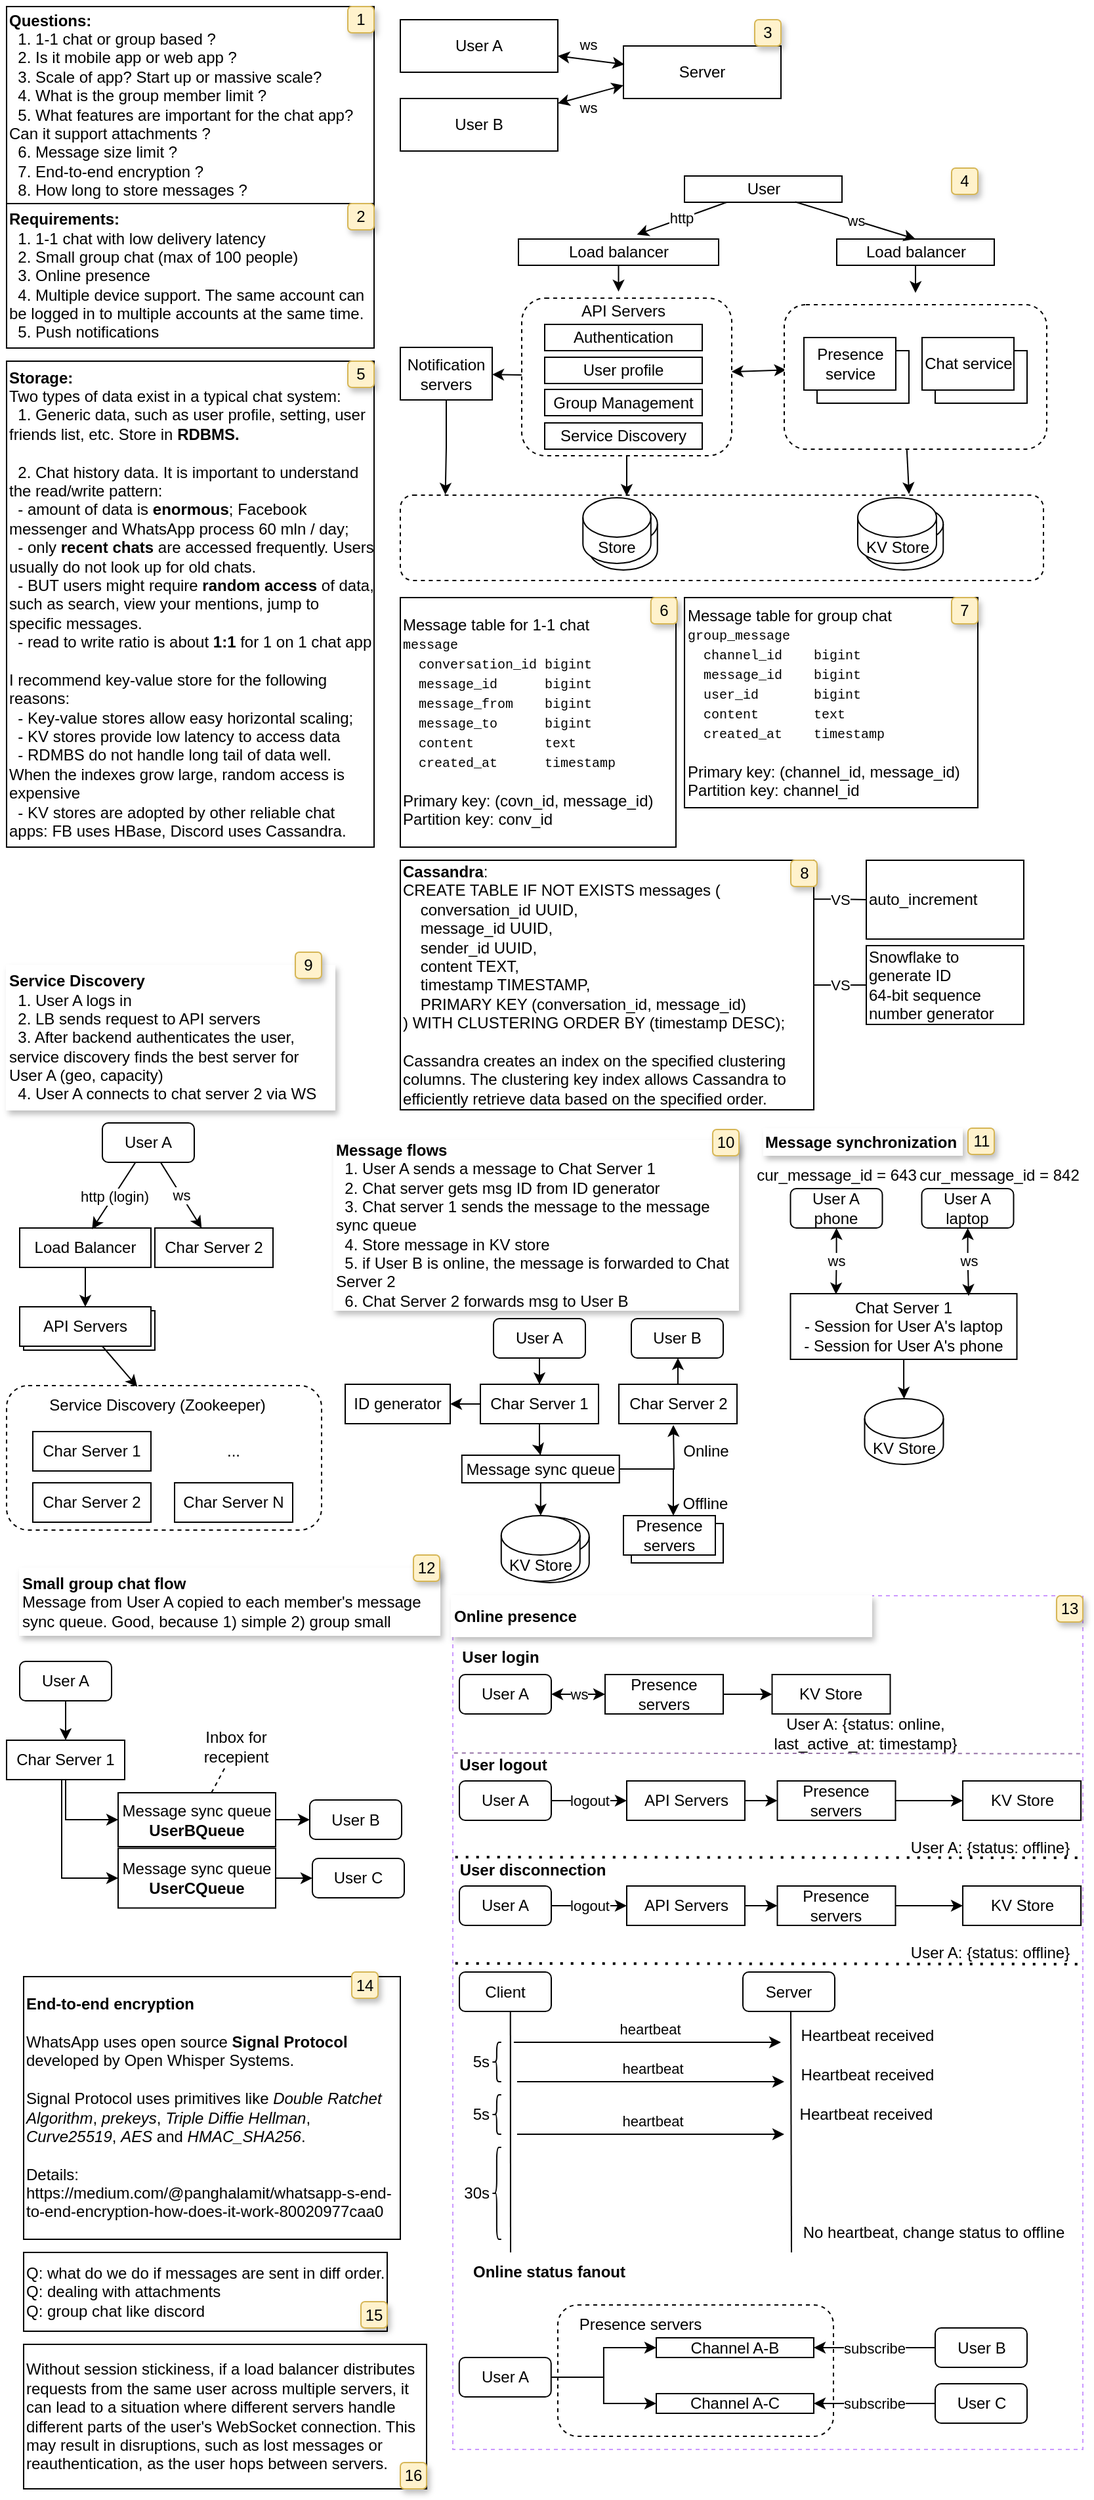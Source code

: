 <mxfile version="22.1.11" type="device">
  <diagram name="Page-1" id="iBF_axwDJWfPt3znukzr">
    <mxGraphModel dx="1185" dy="632" grid="1" gridSize="10" guides="1" tooltips="1" connect="1" arrows="1" fold="1" page="1" pageScale="1" pageWidth="827" pageHeight="1169" math="0" shadow="0">
      <root>
        <mxCell id="0" />
        <mxCell id="1" parent="0" />
        <mxCell id="2EZ9If-iesUBe8Wqhh3Y-222" value="" style="rounded=0;whiteSpace=wrap;html=1;dashed=1;strokeColor=#CC99FF;" vertex="1" parent="1">
          <mxGeometry x="340" y="1210" width="480" height="650" as="geometry" />
        </mxCell>
        <mxCell id="2EZ9If-iesUBe8Wqhh3Y-203" value="" style="rounded=1;whiteSpace=wrap;html=1;dashed=1;" vertex="1" parent="1">
          <mxGeometry x="420" y="1750" width="210" height="100" as="geometry" />
        </mxCell>
        <mxCell id="2EZ9If-iesUBe8Wqhh3Y-115" value="" style="rounded=0;whiteSpace=wrap;html=1;" vertex="1" parent="1">
          <mxGeometry x="476" y="1155" width="70" height="30" as="geometry" />
        </mxCell>
        <mxCell id="2EZ9If-iesUBe8Wqhh3Y-113" value="" style="shape=cylinder3;whiteSpace=wrap;html=1;boundedLbl=1;backgroundOutline=1;size=15;" vertex="1" parent="1">
          <mxGeometry x="383.88" y="1150" width="60" height="50" as="geometry" />
        </mxCell>
        <mxCell id="2EZ9If-iesUBe8Wqhh3Y-88" value="API Servers" style="rounded=0;whiteSpace=wrap;html=1;" vertex="1" parent="1">
          <mxGeometry x="13" y="993" width="100" height="30" as="geometry" />
        </mxCell>
        <mxCell id="2EZ9If-iesUBe8Wqhh3Y-79" value="" style="rounded=1;whiteSpace=wrap;html=1;dashed=1;" vertex="1" parent="1">
          <mxGeometry y="1050" width="240" height="110" as="geometry" />
        </mxCell>
        <mxCell id="2EZ9If-iesUBe8Wqhh3Y-30" style="rounded=0;orthogonalLoop=1;jettySize=auto;html=1;" edge="1" parent="1" source="2EZ9If-iesUBe8Wqhh3Y-27" target="2EZ9If-iesUBe8Wqhh3Y-26">
          <mxGeometry relative="1" as="geometry" />
        </mxCell>
        <mxCell id="2EZ9If-iesUBe8Wqhh3Y-27" value="" style="rounded=1;whiteSpace=wrap;html=1;dashed=1;" vertex="1" parent="1">
          <mxGeometry x="392.5" y="222" width="160" height="120" as="geometry" />
        </mxCell>
        <mxCell id="2EZ9If-iesUBe8Wqhh3Y-31" style="rounded=0;orthogonalLoop=1;jettySize=auto;html=1;startArrow=classic;startFill=1;exitX=0.007;exitY=0.451;exitDx=0;exitDy=0;exitPerimeter=0;entryX=0.999;entryY=0.467;entryDx=0;entryDy=0;entryPerimeter=0;" edge="1" parent="1" source="2EZ9If-iesUBe8Wqhh3Y-25" target="2EZ9If-iesUBe8Wqhh3Y-27">
          <mxGeometry relative="1" as="geometry" />
        </mxCell>
        <mxCell id="2EZ9If-iesUBe8Wqhh3Y-25" value="" style="rounded=1;whiteSpace=wrap;html=1;dashed=1;" vertex="1" parent="1">
          <mxGeometry x="592.5" y="227" width="200" height="110" as="geometry" />
        </mxCell>
        <mxCell id="2EZ9If-iesUBe8Wqhh3Y-1" value="&lt;b&gt;End-to-end encryption&lt;/b&gt;&lt;br&gt;&lt;br&gt;WhatsApp uses open source &lt;b&gt;Signal Protocol&lt;/b&gt; developed by Open Whisper Systems.&lt;br&gt;&lt;br&gt;Signal Protocol uses primitives like &lt;i&gt;Double Ratchet Algorithm&lt;/i&gt;, &lt;i&gt;prekeys&lt;/i&gt;, &lt;i&gt;Triple Diffie Hellman&lt;/i&gt;, &lt;i&gt;Curve25519&lt;/i&gt;, &lt;i&gt;AES &lt;/i&gt;and &lt;i&gt;HMAC_SHA256&lt;/i&gt;.&lt;br&gt;&lt;br&gt;Details:&lt;br&gt;https://medium.com/@panghalamit/whatsapp-s-end-to-end-encryption-how-does-it-work-80020977caa0" style="rounded=0;whiteSpace=wrap;html=1;align=left;" vertex="1" parent="1">
          <mxGeometry x="13" y="1500" width="287" height="200" as="geometry" />
        </mxCell>
        <mxCell id="2EZ9If-iesUBe8Wqhh3Y-2" value="&lt;b&gt;Requirements:&lt;/b&gt;&lt;br&gt;&amp;nbsp; 1. 1-1 chat with low delivery latency&lt;br&gt;&amp;nbsp; 2. Small group chat (max of 100 people)&lt;br&gt;&amp;nbsp; 3. Online presence&lt;br&gt;&amp;nbsp; 4. Multiple device support. The same account can be logged in to multiple accounts at the same time.&lt;br&gt;&amp;nbsp; 5. Push notifications" style="rounded=0;whiteSpace=wrap;html=1;align=left;" vertex="1" parent="1">
          <mxGeometry y="150" width="280" height="110" as="geometry" />
        </mxCell>
        <mxCell id="2EZ9If-iesUBe8Wqhh3Y-3" value="&lt;span&gt;Questions:&lt;/span&gt;&lt;br&gt;&amp;nbsp;&lt;span style=&quot;font-weight: normal;&quot;&gt; 1. 1-1 chat or group based ?&lt;br&gt;&amp;nbsp; 2. Is it mobile app or web app ?&lt;br&gt;&amp;nbsp; 3. Scale of app? Start up or massive scale?&lt;br&gt;&amp;nbsp; 4. What is the group member limit ?&lt;br&gt;&amp;nbsp; 5. What features are important for the chat app? Can it support attachments ?&lt;br&gt;&amp;nbsp; 6. Message size limit ?&lt;br&gt;&amp;nbsp; 7. End-to-end encryption ?&lt;br&gt;&amp;nbsp; 8. How long to store messages ?&lt;br&gt;&lt;/span&gt;" style="rounded=0;whiteSpace=wrap;html=1;align=left;fontStyle=1" vertex="1" parent="1">
          <mxGeometry width="280" height="150" as="geometry" />
        </mxCell>
        <mxCell id="2EZ9If-iesUBe8Wqhh3Y-4" value="User A" style="rounded=0;whiteSpace=wrap;html=1;" vertex="1" parent="1">
          <mxGeometry x="300" y="10" width="120" height="40" as="geometry" />
        </mxCell>
        <mxCell id="2EZ9If-iesUBe8Wqhh3Y-8" value="ws" style="rounded=0;orthogonalLoop=1;jettySize=auto;html=1;entryX=0;entryY=0.75;entryDx=0;entryDy=0;startArrow=classic;startFill=1;" edge="1" parent="1" source="2EZ9If-iesUBe8Wqhh3Y-5" target="2EZ9If-iesUBe8Wqhh3Y-6">
          <mxGeometry x="-0.197" y="-9" relative="1" as="geometry">
            <mxPoint as="offset" />
          </mxGeometry>
        </mxCell>
        <mxCell id="2EZ9If-iesUBe8Wqhh3Y-5" value="User B" style="rounded=0;whiteSpace=wrap;html=1;" vertex="1" parent="1">
          <mxGeometry x="300" y="70" width="120" height="40" as="geometry" />
        </mxCell>
        <mxCell id="2EZ9If-iesUBe8Wqhh3Y-6" value="Server" style="rounded=0;whiteSpace=wrap;html=1;" vertex="1" parent="1">
          <mxGeometry x="470" y="30" width="120" height="40" as="geometry" />
        </mxCell>
        <mxCell id="2EZ9If-iesUBe8Wqhh3Y-7" value="ws" style="rounded=0;orthogonalLoop=1;jettySize=auto;html=1;entryX=0.006;entryY=0.35;entryDx=0;entryDy=0;entryPerimeter=0;startArrow=classic;startFill=1;" edge="1" parent="1" source="2EZ9If-iesUBe8Wqhh3Y-4" target="2EZ9If-iesUBe8Wqhh3Y-6">
          <mxGeometry x="-0.151" y="11" relative="1" as="geometry">
            <mxPoint as="offset" />
          </mxGeometry>
        </mxCell>
        <mxCell id="2EZ9If-iesUBe8Wqhh3Y-9" value="Authentication" style="rounded=0;whiteSpace=wrap;html=1;" vertex="1" parent="1">
          <mxGeometry x="410" y="242" width="120" height="20" as="geometry" />
        </mxCell>
        <mxCell id="2EZ9If-iesUBe8Wqhh3Y-10" value="User profile" style="rounded=0;whiteSpace=wrap;html=1;" vertex="1" parent="1">
          <mxGeometry x="410" y="267" width="120" height="20" as="geometry" />
        </mxCell>
        <mxCell id="2EZ9If-iesUBe8Wqhh3Y-11" value="" style="rounded=0;whiteSpace=wrap;html=1;" vertex="1" parent="1">
          <mxGeometry x="617.5" y="262" width="70" height="40" as="geometry" />
        </mxCell>
        <mxCell id="2EZ9If-iesUBe8Wqhh3Y-12" value="Group Management" style="rounded=0;whiteSpace=wrap;html=1;" vertex="1" parent="1">
          <mxGeometry x="410" y="291.5" width="120" height="20" as="geometry" />
        </mxCell>
        <mxCell id="2EZ9If-iesUBe8Wqhh3Y-14" value="User" style="rounded=0;whiteSpace=wrap;html=1;" vertex="1" parent="1">
          <mxGeometry x="516.5" y="129" width="120" height="20" as="geometry" />
        </mxCell>
        <mxCell id="2EZ9If-iesUBe8Wqhh3Y-15" value="Load balancer" style="rounded=0;whiteSpace=wrap;html=1;" vertex="1" parent="1">
          <mxGeometry x="390" y="177" width="152.5" height="20" as="geometry" />
        </mxCell>
        <mxCell id="2EZ9If-iesUBe8Wqhh3Y-16" value="http" style="rounded=0;orthogonalLoop=1;jettySize=auto;html=1;entryX=0.592;entryY=-0.171;entryDx=0;entryDy=0;entryPerimeter=0;" edge="1" parent="1" source="2EZ9If-iesUBe8Wqhh3Y-14" target="2EZ9If-iesUBe8Wqhh3Y-15">
          <mxGeometry relative="1" as="geometry" />
        </mxCell>
        <mxCell id="2EZ9If-iesUBe8Wqhh3Y-17" value="" style="rounded=0;whiteSpace=wrap;html=1;" vertex="1" parent="1">
          <mxGeometry x="707.5" y="262" width="70" height="40" as="geometry" />
        </mxCell>
        <mxCell id="2EZ9If-iesUBe8Wqhh3Y-43" style="edgeStyle=orthogonalEdgeStyle;rounded=0;orthogonalLoop=1;jettySize=auto;html=1;" edge="1" parent="1" source="2EZ9If-iesUBe8Wqhh3Y-18">
          <mxGeometry relative="1" as="geometry">
            <mxPoint x="692.486" y="218" as="targetPoint" />
          </mxGeometry>
        </mxCell>
        <mxCell id="2EZ9If-iesUBe8Wqhh3Y-18" value="Load balancer" style="rounded=0;whiteSpace=wrap;html=1;" vertex="1" parent="1">
          <mxGeometry x="632.5" y="177" width="120" height="20" as="geometry" />
        </mxCell>
        <mxCell id="2EZ9If-iesUBe8Wqhh3Y-19" value="ws" style="rounded=0;orthogonalLoop=1;jettySize=auto;html=1;entryX=0.5;entryY=0;entryDx=0;entryDy=0;exitX=0.704;exitY=0.986;exitDx=0;exitDy=0;exitPerimeter=0;" edge="1" parent="1" source="2EZ9If-iesUBe8Wqhh3Y-14" target="2EZ9If-iesUBe8Wqhh3Y-18">
          <mxGeometry relative="1" as="geometry">
            <mxPoint x="557.5" y="165" as="sourcePoint" />
            <mxPoint x="503.5" y="202" as="targetPoint" />
          </mxGeometry>
        </mxCell>
        <mxCell id="2EZ9If-iesUBe8Wqhh3Y-22" value="Presence service" style="rounded=0;whiteSpace=wrap;html=1;" vertex="1" parent="1">
          <mxGeometry x="607.5" y="252" width="70" height="40" as="geometry" />
        </mxCell>
        <mxCell id="2EZ9If-iesUBe8Wqhh3Y-23" value="Chat service" style="rounded=0;whiteSpace=wrap;html=1;" vertex="1" parent="1">
          <mxGeometry x="697.5" y="252" width="70" height="40" as="geometry" />
        </mxCell>
        <mxCell id="2EZ9If-iesUBe8Wqhh3Y-26" value="Notification servers" style="rounded=0;whiteSpace=wrap;html=1;" vertex="1" parent="1">
          <mxGeometry x="300" y="259.5" width="70" height="40" as="geometry" />
        </mxCell>
        <mxCell id="2EZ9If-iesUBe8Wqhh3Y-28" value="API Servers" style="text;html=1;strokeColor=none;fillColor=none;align=center;verticalAlign=middle;whiteSpace=wrap;rounded=0;" vertex="1" parent="1">
          <mxGeometry x="415" y="217" width="110" height="30" as="geometry" />
        </mxCell>
        <mxCell id="2EZ9If-iesUBe8Wqhh3Y-33" value="" style="rounded=1;whiteSpace=wrap;html=1;dashed=1;" vertex="1" parent="1">
          <mxGeometry x="300" y="372" width="490" height="65" as="geometry" />
        </mxCell>
        <mxCell id="2EZ9If-iesUBe8Wqhh3Y-37" style="rounded=0;orthogonalLoop=1;jettySize=auto;html=1;exitX=0.467;exitY=1.001;exitDx=0;exitDy=0;exitPerimeter=0;entryX=0.791;entryY=-0.012;entryDx=0;entryDy=0;entryPerimeter=0;" edge="1" parent="1" source="2EZ9If-iesUBe8Wqhh3Y-25" target="2EZ9If-iesUBe8Wqhh3Y-33">
          <mxGeometry relative="1" as="geometry">
            <mxPoint x="686" y="354" as="targetPoint" />
          </mxGeometry>
        </mxCell>
        <mxCell id="2EZ9If-iesUBe8Wqhh3Y-39" value="" style="shape=cylinder3;whiteSpace=wrap;html=1;boundedLbl=1;backgroundOutline=1;size=15;" vertex="1" parent="1">
          <mxGeometry x="653.63" y="379" width="60" height="50" as="geometry" />
        </mxCell>
        <mxCell id="2EZ9If-iesUBe8Wqhh3Y-40" value="Store" style="shape=cylinder3;whiteSpace=wrap;html=1;boundedLbl=1;backgroundOutline=1;size=15;" vertex="1" parent="1">
          <mxGeometry x="444.13" y="379" width="51.75" height="50" as="geometry" />
        </mxCell>
        <mxCell id="2EZ9If-iesUBe8Wqhh3Y-41" value="Store" style="shape=cylinder3;whiteSpace=wrap;html=1;boundedLbl=1;backgroundOutline=1;size=15;" vertex="1" parent="1">
          <mxGeometry x="439.13" y="374" width="51.75" height="50" as="geometry" />
        </mxCell>
        <mxCell id="2EZ9If-iesUBe8Wqhh3Y-42" value="KV Store" style="shape=cylinder3;whiteSpace=wrap;html=1;boundedLbl=1;backgroundOutline=1;size=15;" vertex="1" parent="1">
          <mxGeometry x="648.5" y="374" width="60" height="50" as="geometry" />
        </mxCell>
        <mxCell id="2EZ9If-iesUBe8Wqhh3Y-47" style="edgeStyle=orthogonalEdgeStyle;rounded=0;orthogonalLoop=1;jettySize=auto;html=1;entryX=0.468;entryY=0.086;entryDx=0;entryDy=0;entryPerimeter=0;" edge="1" parent="1" source="2EZ9If-iesUBe8Wqhh3Y-15">
          <mxGeometry relative="1" as="geometry">
            <mxPoint x="466.48" y="217.58" as="targetPoint" />
          </mxGeometry>
        </mxCell>
        <mxCell id="2EZ9If-iesUBe8Wqhh3Y-49" style="edgeStyle=orthogonalEdgeStyle;rounded=0;orthogonalLoop=1;jettySize=auto;html=1;entryX=0.07;entryY=-0.005;entryDx=0;entryDy=0;entryPerimeter=0;" edge="1" parent="1" source="2EZ9If-iesUBe8Wqhh3Y-26" target="2EZ9If-iesUBe8Wqhh3Y-33">
          <mxGeometry relative="1" as="geometry" />
        </mxCell>
        <mxCell id="2EZ9If-iesUBe8Wqhh3Y-51" value="&lt;b&gt;Storage:&lt;/b&gt;&lt;br&gt;Two types of data exist in a typical chat system:&lt;br&gt;&amp;nbsp; 1. Generic data, such as user profile, setting, user friends list, etc. Store in &lt;b&gt;RDBMS.&lt;br&gt;&lt;/b&gt;&lt;br&gt;&amp;nbsp; 2. Chat history data. It is important to understand the read/write pattern:&lt;br&gt;&amp;nbsp; - amount of data is &lt;b&gt;enormous&lt;/b&gt;; Facebook messenger and WhatsApp process 60 mln / day;&lt;br&gt;&amp;nbsp; - only &lt;b&gt;recent chats &lt;/b&gt;are accessed frequently. Users usually do not look up for old chats.&lt;br&gt;&amp;nbsp; - BUT users might require &lt;b&gt;random access&lt;/b&gt; of data, such as search, view your mentions, jump to specific messages.&lt;br&gt;&amp;nbsp; - read to write ratio is about &lt;b&gt;1:1&lt;/b&gt; for 1 on 1 chat app&lt;br&gt;&lt;br&gt;I recommend key-value store for the following reasons:&lt;br&gt;&amp;nbsp; - Key-value stores allow easy horizontal scaling;&lt;br&gt;&amp;nbsp; - KV stores provide low latency to access data&lt;br&gt;&amp;nbsp; - RDMBS do not handle long tail of data well. When the indexes grow large, random access is expensive&lt;br&gt;&amp;nbsp; - KV stores are adopted by other reliable chat apps: FB uses HBase, Discord uses Cassandra." style="rounded=0;whiteSpace=wrap;html=1;align=left;" vertex="1" parent="1">
          <mxGeometry y="270" width="280" height="370" as="geometry" />
        </mxCell>
        <mxCell id="2EZ9If-iesUBe8Wqhh3Y-52" value="1" style="text;html=1;strokeColor=#d6b656;fillColor=#fff2cc;align=center;verticalAlign=middle;whiteSpace=wrap;rounded=1;glass=0;shadow=1;" vertex="1" parent="1">
          <mxGeometry x="260" width="20" height="20" as="geometry" />
        </mxCell>
        <mxCell id="2EZ9If-iesUBe8Wqhh3Y-54" value="2" style="text;html=1;strokeColor=#d6b656;fillColor=#fff2cc;align=center;verticalAlign=middle;whiteSpace=wrap;rounded=1;glass=0;shadow=1;" vertex="1" parent="1">
          <mxGeometry x="260" y="150" width="20" height="20" as="geometry" />
        </mxCell>
        <mxCell id="2EZ9If-iesUBe8Wqhh3Y-55" value="3" style="text;html=1;strokeColor=#d6b656;fillColor=#fff2cc;align=center;verticalAlign=middle;whiteSpace=wrap;rounded=1;glass=0;shadow=1;" vertex="1" parent="1">
          <mxGeometry x="570" y="10" width="20" height="20" as="geometry" />
        </mxCell>
        <mxCell id="2EZ9If-iesUBe8Wqhh3Y-56" value="4" style="text;html=1;strokeColor=#d6b656;fillColor=#fff2cc;align=center;verticalAlign=middle;whiteSpace=wrap;rounded=1;glass=0;shadow=1;" vertex="1" parent="1">
          <mxGeometry x="720" y="123" width="20" height="20" as="geometry" />
        </mxCell>
        <mxCell id="2EZ9If-iesUBe8Wqhh3Y-57" value="5" style="text;html=1;strokeColor=#d6b656;fillColor=#fff2cc;align=center;verticalAlign=middle;whiteSpace=wrap;rounded=1;glass=0;shadow=1;" vertex="1" parent="1">
          <mxGeometry x="260" y="270" width="20" height="20" as="geometry" />
        </mxCell>
        <mxCell id="2EZ9If-iesUBe8Wqhh3Y-58" value="Message table for 1-1 chat&lt;br&gt;&lt;font style=&quot;font-size: 10px;&quot; face=&quot;Courier New&quot;&gt;message&lt;br&gt;&lt;/font&gt;&lt;font style=&quot;font-size: 10px;&quot; face=&quot;Courier New&quot;&gt;&amp;nbsp; conversation_id bigint&lt;/font&gt;&lt;font style=&quot;font-size: 10px;&quot; face=&quot;Courier New&quot;&gt;&lt;br&gt;&amp;nbsp; message_id &lt;span style=&quot;&quot;&gt;&lt;span style=&quot;&quot;&gt;&amp;nbsp; &amp;nbsp; &amp;nbsp;&lt;/span&gt;&lt;/span&gt;bigint&lt;br&gt;&amp;nbsp; message_from&lt;span style=&quot;&quot;&gt;&lt;span style=&quot;&quot;&gt;&amp;nbsp; &amp;nbsp;&amp;nbsp;&lt;/span&gt;&lt;/span&gt;bigint&lt;br&gt;&amp;nbsp; message_to&lt;span style=&quot;&quot;&gt;&lt;span style=&quot;&quot;&gt;&amp;nbsp; &amp;nbsp; &amp;nbsp;&amp;nbsp;&lt;/span&gt;&lt;/span&gt;bigint&lt;br&gt;&amp;nbsp; content&lt;span style=&quot;&quot;&gt;&lt;span style=&quot;&quot;&gt;&amp;nbsp;&amp;nbsp;&amp;nbsp;&amp;nbsp;&lt;span style=&quot;&quot;&gt;&lt;span style=&quot;white-space: pre;&quot;&gt;&amp;nbsp;&amp;nbsp;&amp;nbsp;&amp;nbsp; &lt;/span&gt;&lt;/span&gt;&lt;/span&gt;&lt;/span&gt;text&lt;br&gt;&amp;nbsp; created_at&lt;span style=&quot;&quot;&gt;&lt;span style=&quot;&quot;&gt;&amp;nbsp; &amp;nbsp; &amp;nbsp;&amp;nbsp;&lt;/span&gt;&lt;/span&gt;timestamp&lt;br&gt;&lt;br&gt;&lt;/font&gt;Primary key: (covn_id, message_id)&lt;br style=&quot;border-color: var(--border-color);&quot;&gt;Partition key: conv_id&lt;font style=&quot;font-size: 10px;&quot; face=&quot;Courier New&quot;&gt;&lt;br&gt;&lt;/font&gt;" style="rounded=0;whiteSpace=wrap;html=1;align=left;" vertex="1" parent="1">
          <mxGeometry x="300" y="450" width="210" height="190" as="geometry" />
        </mxCell>
        <mxCell id="2EZ9If-iesUBe8Wqhh3Y-59" value="Message table for group chat&lt;br&gt;&lt;font style=&quot;font-size: 10px;&quot; face=&quot;Courier New&quot;&gt;group_message&lt;br&gt;&amp;nbsp; channel_id &lt;span style=&quot;white-space: pre;&quot;&gt;&#x9;&lt;/span&gt;bigint&lt;br&gt;&amp;nbsp; message_id&lt;span style=&quot;white-space: pre;&quot;&gt;&#x9;&lt;/span&gt;bigint&lt;br&gt;&amp;nbsp; user_id&lt;span style=&quot;white-space: pre;&quot;&gt;&#x9;&lt;/span&gt;bigint&lt;br&gt;&amp;nbsp; content&lt;span style=&quot;white-space: pre;&quot;&gt;&#x9;&lt;/span&gt;text&lt;br&gt;&amp;nbsp; created_at&lt;span style=&quot;white-space: pre;&quot;&gt;&#x9;&lt;/span&gt;timestamp&lt;/font&gt;&lt;br&gt;&lt;br&gt;Primary key: (channel_id, message_id)&lt;br&gt;Partition key: channel_id" style="rounded=0;whiteSpace=wrap;html=1;align=left;" vertex="1" parent="1">
          <mxGeometry x="516.5" y="450" width="223.5" height="160" as="geometry" />
        </mxCell>
        <mxCell id="2EZ9If-iesUBe8Wqhh3Y-62" value="VS" style="edgeStyle=orthogonalEdgeStyle;rounded=0;orthogonalLoop=1;jettySize=auto;html=1;endArrow=none;endFill=0;" edge="1" parent="1" source="2EZ9If-iesUBe8Wqhh3Y-60" target="2EZ9If-iesUBe8Wqhh3Y-61">
          <mxGeometry relative="1" as="geometry" />
        </mxCell>
        <mxCell id="2EZ9If-iesUBe8Wqhh3Y-66" value="VS" style="edgeStyle=orthogonalEdgeStyle;rounded=0;orthogonalLoop=1;jettySize=auto;html=1;entryX=0;entryY=0.5;entryDx=0;entryDy=0;startArrow=none;startFill=0;endArrow=none;endFill=0;exitX=1;exitY=0.156;exitDx=0;exitDy=0;exitPerimeter=0;" edge="1" parent="1" source="2EZ9If-iesUBe8Wqhh3Y-60" target="2EZ9If-iesUBe8Wqhh3Y-65">
          <mxGeometry relative="1" as="geometry" />
        </mxCell>
        <mxCell id="2EZ9If-iesUBe8Wqhh3Y-60" value="&lt;b&gt;Cassandra&lt;/b&gt;:&lt;br&gt;&lt;div&gt;CREATE TABLE IF NOT EXISTS messages (&lt;/div&gt;&lt;div&gt;&amp;nbsp; &amp;nbsp; conversation_id UUID,&lt;/div&gt;&lt;div&gt;&amp;nbsp; &amp;nbsp; message_id UUID,&lt;/div&gt;&lt;div&gt;&amp;nbsp; &amp;nbsp; sender_id UUID,&lt;/div&gt;&lt;div&gt;&amp;nbsp; &amp;nbsp; content TEXT,&lt;/div&gt;&lt;div&gt;&amp;nbsp; &amp;nbsp; timestamp TIMESTAMP,&lt;/div&gt;&lt;div&gt;&amp;nbsp; &amp;nbsp; PRIMARY KEY (conversation_id, message_id)&lt;/div&gt;&lt;div&gt;) WITH CLUSTERING ORDER BY (timestamp DESC);&lt;/div&gt;&lt;div&gt;&lt;br&gt;&lt;/div&gt;&lt;div&gt;Cassandra creates an index on the specified clustering columns. The clustering key index allows Cassandra to efficiently retrieve data based on the specified order.&lt;br&gt;&lt;/div&gt;" style="rounded=0;whiteSpace=wrap;html=1;align=left;" vertex="1" parent="1">
          <mxGeometry x="300" y="650" width="315" height="190" as="geometry" />
        </mxCell>
        <mxCell id="2EZ9If-iesUBe8Wqhh3Y-61" value="Snowflake to generate ID&lt;br&gt;64-bit sequence number generator" style="whiteSpace=wrap;html=1;align=left;rounded=0;" vertex="1" parent="1">
          <mxGeometry x="655" y="715" width="120" height="60" as="geometry" />
        </mxCell>
        <mxCell id="2EZ9If-iesUBe8Wqhh3Y-63" value="6" style="text;html=1;strokeColor=#d6b656;fillColor=#fff2cc;align=center;verticalAlign=middle;whiteSpace=wrap;rounded=1;glass=0;shadow=1;" vertex="1" parent="1">
          <mxGeometry x="490.88" y="450" width="20" height="20" as="geometry" />
        </mxCell>
        <mxCell id="2EZ9If-iesUBe8Wqhh3Y-64" value="7" style="text;html=1;strokeColor=#d6b656;fillColor=#fff2cc;align=center;verticalAlign=middle;whiteSpace=wrap;rounded=1;glass=0;shadow=1;" vertex="1" parent="1">
          <mxGeometry x="720" y="450" width="20" height="20" as="geometry" />
        </mxCell>
        <mxCell id="2EZ9If-iesUBe8Wqhh3Y-65" value="auto_increment" style="whiteSpace=wrap;html=1;align=left;rounded=0;" vertex="1" parent="1">
          <mxGeometry x="655" y="650" width="120" height="60" as="geometry" />
        </mxCell>
        <mxCell id="2EZ9If-iesUBe8Wqhh3Y-67" value="8" style="text;html=1;strokeColor=#d6b656;fillColor=#fff2cc;align=center;verticalAlign=middle;whiteSpace=wrap;rounded=1;glass=0;shadow=1;" vertex="1" parent="1">
          <mxGeometry x="597.5" y="650" width="20" height="20" as="geometry" />
        </mxCell>
        <mxCell id="2EZ9If-iesUBe8Wqhh3Y-83" value="ws" style="rounded=0;orthogonalLoop=1;jettySize=auto;html=1;" edge="1" parent="1" source="2EZ9If-iesUBe8Wqhh3Y-68" target="2EZ9If-iesUBe8Wqhh3Y-82">
          <mxGeometry relative="1" as="geometry" />
        </mxCell>
        <mxCell id="2EZ9If-iesUBe8Wqhh3Y-68" value="User A" style="rounded=1;whiteSpace=wrap;html=1;" vertex="1" parent="1">
          <mxGeometry x="73" y="850" width="70" height="30" as="geometry" />
        </mxCell>
        <mxCell id="2EZ9If-iesUBe8Wqhh3Y-74" style="edgeStyle=orthogonalEdgeStyle;rounded=0;orthogonalLoop=1;jettySize=auto;html=1;entryX=0.5;entryY=0;entryDx=0;entryDy=0;" edge="1" parent="1" source="2EZ9If-iesUBe8Wqhh3Y-70" target="2EZ9If-iesUBe8Wqhh3Y-73">
          <mxGeometry relative="1" as="geometry" />
        </mxCell>
        <mxCell id="2EZ9If-iesUBe8Wqhh3Y-70" value="Load Balancer" style="rounded=0;whiteSpace=wrap;html=1;" vertex="1" parent="1">
          <mxGeometry x="10" y="930" width="100" height="30" as="geometry" />
        </mxCell>
        <mxCell id="2EZ9If-iesUBe8Wqhh3Y-72" value="http (login)" style="rounded=0;orthogonalLoop=1;jettySize=auto;html=1;entryX=0.551;entryY=0.033;entryDx=0;entryDy=0;entryPerimeter=0;" edge="1" parent="1" source="2EZ9If-iesUBe8Wqhh3Y-68" target="2EZ9If-iesUBe8Wqhh3Y-70">
          <mxGeometry relative="1" as="geometry" />
        </mxCell>
        <mxCell id="2EZ9If-iesUBe8Wqhh3Y-73" value="API Servers" style="rounded=0;whiteSpace=wrap;html=1;" vertex="1" parent="1">
          <mxGeometry x="10" y="990" width="100" height="30" as="geometry" />
        </mxCell>
        <mxCell id="2EZ9If-iesUBe8Wqhh3Y-75" value="Char Server 1" style="rounded=0;whiteSpace=wrap;html=1;" vertex="1" parent="1">
          <mxGeometry x="20" y="1085" width="90" height="30" as="geometry" />
        </mxCell>
        <mxCell id="2EZ9If-iesUBe8Wqhh3Y-76" value="Char Server 2" style="rounded=0;whiteSpace=wrap;html=1;" vertex="1" parent="1">
          <mxGeometry x="20" y="1124" width="90" height="30" as="geometry" />
        </mxCell>
        <mxCell id="2EZ9If-iesUBe8Wqhh3Y-77" value="Char Server N" style="rounded=0;whiteSpace=wrap;html=1;" vertex="1" parent="1">
          <mxGeometry x="128" y="1124" width="90" height="30" as="geometry" />
        </mxCell>
        <mxCell id="2EZ9If-iesUBe8Wqhh3Y-78" value="..." style="text;html=1;strokeColor=none;fillColor=none;align=center;verticalAlign=middle;whiteSpace=wrap;rounded=0;" vertex="1" parent="1">
          <mxGeometry x="143" y="1085" width="60" height="30" as="geometry" />
        </mxCell>
        <mxCell id="2EZ9If-iesUBe8Wqhh3Y-80" value="Service Discovery (Zookeeper)" style="text;html=1;strokeColor=none;fillColor=none;align=center;verticalAlign=middle;whiteSpace=wrap;rounded=0;" vertex="1" parent="1">
          <mxGeometry y="1050" width="230" height="30" as="geometry" />
        </mxCell>
        <mxCell id="2EZ9If-iesUBe8Wqhh3Y-82" value="Char Server 2" style="rounded=0;whiteSpace=wrap;html=1;" vertex="1" parent="1">
          <mxGeometry x="113" y="930" width="90" height="30" as="geometry" />
        </mxCell>
        <mxCell id="2EZ9If-iesUBe8Wqhh3Y-84" value="Service Discovery" style="rounded=0;whiteSpace=wrap;html=1;" vertex="1" parent="1">
          <mxGeometry x="410" y="317" width="120" height="20" as="geometry" />
        </mxCell>
        <mxCell id="2EZ9If-iesUBe8Wqhh3Y-85" style="edgeStyle=orthogonalEdgeStyle;rounded=0;orthogonalLoop=1;jettySize=auto;html=1;entryX=0.352;entryY=0.009;entryDx=0;entryDy=0;entryPerimeter=0;" edge="1" parent="1" source="2EZ9If-iesUBe8Wqhh3Y-27" target="2EZ9If-iesUBe8Wqhh3Y-33">
          <mxGeometry relative="1" as="geometry" />
        </mxCell>
        <mxCell id="2EZ9If-iesUBe8Wqhh3Y-87" style="rounded=0;orthogonalLoop=1;jettySize=auto;html=1;entryX=0.433;entryY=0.029;entryDx=0;entryDy=0;entryPerimeter=0;" edge="1" parent="1" source="2EZ9If-iesUBe8Wqhh3Y-73" target="2EZ9If-iesUBe8Wqhh3Y-80">
          <mxGeometry relative="1" as="geometry" />
        </mxCell>
        <mxCell id="2EZ9If-iesUBe8Wqhh3Y-91" value="&lt;b&gt;Service Discovery&lt;/b&gt;&lt;br&gt;&amp;nbsp; 1. User A logs in&lt;br&gt;&amp;nbsp; 2. LB sends request to API servers&lt;br&gt;&amp;nbsp; 3. After backend authenticates the user, service discovery finds the best server for User A (geo, capacity)&lt;br&gt;&amp;nbsp; 4. User A connects to chat server 2 via WS" style="rounded=0;whiteSpace=wrap;html=1;align=left;strokeColor=#ffffff;shadow=1;" vertex="1" parent="1">
          <mxGeometry y="730" width="250" height="110" as="geometry" />
        </mxCell>
        <mxCell id="2EZ9If-iesUBe8Wqhh3Y-89" value="9" style="text;html=1;strokeColor=#d6b656;fillColor=#fff2cc;align=center;verticalAlign=middle;whiteSpace=wrap;rounded=1;glass=0;shadow=1;" vertex="1" parent="1">
          <mxGeometry x="220" y="720" width="20" height="20" as="geometry" />
        </mxCell>
        <mxCell id="2EZ9If-iesUBe8Wqhh3Y-93" value="&lt;b&gt;Message flows&lt;/b&gt;&lt;br&gt;&amp;nbsp; 1. User A sends a message to Chat Server 1&lt;br&gt;&amp;nbsp; 2. Chat server gets msg ID from ID generator&lt;br&gt;&amp;nbsp; 3. Chat server 1 sends the message to the message sync queue&lt;br&gt;&amp;nbsp; 4. Store message in KV store&lt;br&gt;&amp;nbsp; 5. if User B is online, the message is forwarded to Chat Server 2&lt;br&gt;&amp;nbsp; 6. Chat Server 2 forwards msg to User B" style="rounded=0;whiteSpace=wrap;html=1;align=left;strokeColor=none;fillColor=default;gradientColor=none;glass=0;shadow=1;" vertex="1" parent="1">
          <mxGeometry x="248.88" y="863" width="309.12" height="130" as="geometry" />
        </mxCell>
        <mxCell id="2EZ9If-iesUBe8Wqhh3Y-97" style="edgeStyle=orthogonalEdgeStyle;rounded=0;orthogonalLoop=1;jettySize=auto;html=1;" edge="1" parent="1" source="2EZ9If-iesUBe8Wqhh3Y-94" target="2EZ9If-iesUBe8Wqhh3Y-95">
          <mxGeometry relative="1" as="geometry" />
        </mxCell>
        <mxCell id="2EZ9If-iesUBe8Wqhh3Y-94" value="User A" style="rounded=1;whiteSpace=wrap;html=1;" vertex="1" parent="1">
          <mxGeometry x="371" y="999" width="70" height="30" as="geometry" />
        </mxCell>
        <mxCell id="2EZ9If-iesUBe8Wqhh3Y-98" style="edgeStyle=orthogonalEdgeStyle;rounded=0;orthogonalLoop=1;jettySize=auto;html=1;entryX=1;entryY=0.5;entryDx=0;entryDy=0;" edge="1" parent="1" source="2EZ9If-iesUBe8Wqhh3Y-95" target="2EZ9If-iesUBe8Wqhh3Y-96">
          <mxGeometry relative="1" as="geometry">
            <mxPoint x="321" y="1064" as="targetPoint" />
          </mxGeometry>
        </mxCell>
        <mxCell id="2EZ9If-iesUBe8Wqhh3Y-100" style="edgeStyle=orthogonalEdgeStyle;rounded=0;orthogonalLoop=1;jettySize=auto;html=1;entryX=0.5;entryY=0;entryDx=0;entryDy=0;" edge="1" parent="1" source="2EZ9If-iesUBe8Wqhh3Y-95" target="2EZ9If-iesUBe8Wqhh3Y-99">
          <mxGeometry relative="1" as="geometry" />
        </mxCell>
        <mxCell id="2EZ9If-iesUBe8Wqhh3Y-95" value="Char Server 1" style="rounded=0;whiteSpace=wrap;html=1;" vertex="1" parent="1">
          <mxGeometry x="361" y="1049" width="90" height="30" as="geometry" />
        </mxCell>
        <mxCell id="2EZ9If-iesUBe8Wqhh3Y-96" value="ID generator" style="rounded=0;whiteSpace=wrap;html=1;" vertex="1" parent="1">
          <mxGeometry x="258" y="1049" width="80" height="30" as="geometry" />
        </mxCell>
        <mxCell id="2EZ9If-iesUBe8Wqhh3Y-102" style="edgeStyle=orthogonalEdgeStyle;rounded=0;orthogonalLoop=1;jettySize=auto;html=1;" edge="1" parent="1" source="2EZ9If-iesUBe8Wqhh3Y-99" target="2EZ9If-iesUBe8Wqhh3Y-101">
          <mxGeometry relative="1" as="geometry" />
        </mxCell>
        <mxCell id="2EZ9If-iesUBe8Wqhh3Y-110" style="edgeStyle=orthogonalEdgeStyle;rounded=0;orthogonalLoop=1;jettySize=auto;html=1;" edge="1" parent="1" source="2EZ9If-iesUBe8Wqhh3Y-99" target="2EZ9If-iesUBe8Wqhh3Y-109">
          <mxGeometry relative="1" as="geometry">
            <Array as="points">
              <mxPoint x="508" y="1113" />
            </Array>
          </mxGeometry>
        </mxCell>
        <mxCell id="2EZ9If-iesUBe8Wqhh3Y-118" style="edgeStyle=orthogonalEdgeStyle;rounded=0;orthogonalLoop=1;jettySize=auto;html=1;" edge="1" parent="1" source="2EZ9If-iesUBe8Wqhh3Y-99">
          <mxGeometry relative="1" as="geometry">
            <mxPoint x="508" y="1080" as="targetPoint" />
          </mxGeometry>
        </mxCell>
        <mxCell id="2EZ9If-iesUBe8Wqhh3Y-99" value="Message sync queue" style="rounded=0;whiteSpace=wrap;html=1;" vertex="1" parent="1">
          <mxGeometry x="346.88" y="1103" width="120" height="21" as="geometry" />
        </mxCell>
        <mxCell id="2EZ9If-iesUBe8Wqhh3Y-101" value="KV Store" style="shape=cylinder3;whiteSpace=wrap;html=1;boundedLbl=1;backgroundOutline=1;size=15;" vertex="1" parent="1">
          <mxGeometry x="376.88" y="1149" width="60" height="50" as="geometry" />
        </mxCell>
        <mxCell id="2EZ9If-iesUBe8Wqhh3Y-103" value="User B" style="rounded=1;whiteSpace=wrap;html=1;" vertex="1" parent="1">
          <mxGeometry x="476" y="999" width="70" height="30" as="geometry" />
        </mxCell>
        <mxCell id="2EZ9If-iesUBe8Wqhh3Y-116" style="edgeStyle=orthogonalEdgeStyle;rounded=0;orthogonalLoop=1;jettySize=auto;html=1;" edge="1" parent="1" source="2EZ9If-iesUBe8Wqhh3Y-104" target="2EZ9If-iesUBe8Wqhh3Y-103">
          <mxGeometry relative="1" as="geometry" />
        </mxCell>
        <mxCell id="2EZ9If-iesUBe8Wqhh3Y-104" value="Char Server 2" style="rounded=0;whiteSpace=wrap;html=1;" vertex="1" parent="1">
          <mxGeometry x="466.5" y="1049" width="90" height="30" as="geometry" />
        </mxCell>
        <mxCell id="2EZ9If-iesUBe8Wqhh3Y-108" value="Online" style="text;html=1;strokeColor=none;fillColor=none;align=center;verticalAlign=middle;whiteSpace=wrap;rounded=0;" vertex="1" parent="1">
          <mxGeometry x="502.5" y="1089" width="60" height="21" as="geometry" />
        </mxCell>
        <mxCell id="2EZ9If-iesUBe8Wqhh3Y-109" value="Presence servers" style="rounded=0;whiteSpace=wrap;html=1;" vertex="1" parent="1">
          <mxGeometry x="470" y="1149" width="70" height="30" as="geometry" />
        </mxCell>
        <mxCell id="2EZ9If-iesUBe8Wqhh3Y-111" value="Offline" style="text;html=1;strokeColor=none;fillColor=none;align=center;verticalAlign=middle;whiteSpace=wrap;rounded=0;" vertex="1" parent="1">
          <mxGeometry x="510" y="1130" width="44.5" height="19" as="geometry" />
        </mxCell>
        <mxCell id="2EZ9If-iesUBe8Wqhh3Y-117" value="10" style="text;html=1;strokeColor=#d6b656;fillColor=#fff2cc;align=center;verticalAlign=middle;whiteSpace=wrap;rounded=1;glass=0;shadow=1;" vertex="1" parent="1">
          <mxGeometry x="538" y="855" width="20" height="20" as="geometry" />
        </mxCell>
        <mxCell id="2EZ9If-iesUBe8Wqhh3Y-120" value="User A&lt;br&gt;phone" style="rounded=1;whiteSpace=wrap;html=1;" vertex="1" parent="1">
          <mxGeometry x="597.25" y="900" width="70" height="30" as="geometry" />
        </mxCell>
        <mxCell id="2EZ9If-iesUBe8Wqhh3Y-121" value="User A&lt;br&gt;laptop" style="rounded=1;whiteSpace=wrap;html=1;" vertex="1" parent="1">
          <mxGeometry x="697.25" y="900" width="70" height="30" as="geometry" />
        </mxCell>
        <mxCell id="2EZ9If-iesUBe8Wqhh3Y-130" style="edgeStyle=orthogonalEdgeStyle;rounded=0;orthogonalLoop=1;jettySize=auto;html=1;" edge="1" parent="1" source="2EZ9If-iesUBe8Wqhh3Y-122" target="2EZ9If-iesUBe8Wqhh3Y-128">
          <mxGeometry relative="1" as="geometry" />
        </mxCell>
        <mxCell id="2EZ9If-iesUBe8Wqhh3Y-122" value="Chat Server 1&lt;br&gt;- Session for User A&#39;s laptop&lt;br&gt;- Session for User A&#39;s phone" style="rounded=0;whiteSpace=wrap;html=1;" vertex="1" parent="1">
          <mxGeometry x="597.25" y="980" width="172.5" height="50" as="geometry" />
        </mxCell>
        <mxCell id="2EZ9If-iesUBe8Wqhh3Y-123" value="cur_message_id = 842" style="text;html=1;strokeColor=none;fillColor=none;align=center;verticalAlign=middle;whiteSpace=wrap;rounded=0;" vertex="1" parent="1">
          <mxGeometry x="684.75" y="875" width="142.5" height="30" as="geometry" />
        </mxCell>
        <mxCell id="2EZ9If-iesUBe8Wqhh3Y-124" value="cur_message_id = 643" style="text;html=1;strokeColor=none;fillColor=none;align=center;verticalAlign=middle;whiteSpace=wrap;rounded=0;" vertex="1" parent="1">
          <mxGeometry x="561" y="875" width="142.5" height="30" as="geometry" />
        </mxCell>
        <mxCell id="2EZ9If-iesUBe8Wqhh3Y-126" value="ws" style="edgeStyle=orthogonalEdgeStyle;rounded=0;orthogonalLoop=1;jettySize=auto;html=1;entryX=0.201;entryY=0.011;entryDx=0;entryDy=0;entryPerimeter=0;startArrow=classic;startFill=1;" edge="1" parent="1" source="2EZ9If-iesUBe8Wqhh3Y-120" target="2EZ9If-iesUBe8Wqhh3Y-122">
          <mxGeometry relative="1" as="geometry" />
        </mxCell>
        <mxCell id="2EZ9If-iesUBe8Wqhh3Y-127" value="ws" style="edgeStyle=orthogonalEdgeStyle;rounded=0;orthogonalLoop=1;jettySize=auto;html=1;entryX=0.787;entryY=0.034;entryDx=0;entryDy=0;entryPerimeter=0;startArrow=classic;startFill=1;" edge="1" parent="1" source="2EZ9If-iesUBe8Wqhh3Y-121" target="2EZ9If-iesUBe8Wqhh3Y-122">
          <mxGeometry relative="1" as="geometry" />
        </mxCell>
        <mxCell id="2EZ9If-iesUBe8Wqhh3Y-128" value="KV Store" style="shape=cylinder3;whiteSpace=wrap;html=1;boundedLbl=1;backgroundOutline=1;size=15;" vertex="1" parent="1">
          <mxGeometry x="653.75" y="1060" width="60" height="50" as="geometry" />
        </mxCell>
        <mxCell id="2EZ9If-iesUBe8Wqhh3Y-131" value="&lt;b&gt;Message&amp;nbsp;synchronization&lt;/b&gt;" style="rounded=0;whiteSpace=wrap;html=1;align=left;strokeColor=none;fillColor=default;gradientColor=none;glass=0;shadow=1;" vertex="1" parent="1">
          <mxGeometry x="576.47" y="854" width="152.06" height="21" as="geometry" />
        </mxCell>
        <mxCell id="2EZ9If-iesUBe8Wqhh3Y-132" value="11" style="text;html=1;strokeColor=#d6b656;fillColor=#fff2cc;align=center;verticalAlign=middle;whiteSpace=wrap;rounded=1;glass=0;shadow=1;" vertex="1" parent="1">
          <mxGeometry x="732.5" y="854" width="20" height="20" as="geometry" />
        </mxCell>
        <mxCell id="2EZ9If-iesUBe8Wqhh3Y-135" style="edgeStyle=orthogonalEdgeStyle;rounded=0;orthogonalLoop=1;jettySize=auto;html=1;" edge="1" parent="1" source="2EZ9If-iesUBe8Wqhh3Y-133" target="2EZ9If-iesUBe8Wqhh3Y-134">
          <mxGeometry relative="1" as="geometry" />
        </mxCell>
        <mxCell id="2EZ9If-iesUBe8Wqhh3Y-133" value="User A" style="rounded=1;whiteSpace=wrap;html=1;" vertex="1" parent="1">
          <mxGeometry x="10" y="1260" width="70" height="30" as="geometry" />
        </mxCell>
        <mxCell id="2EZ9If-iesUBe8Wqhh3Y-139" style="edgeStyle=orthogonalEdgeStyle;rounded=0;orthogonalLoop=1;jettySize=auto;html=1;entryX=0;entryY=0.5;entryDx=0;entryDy=0;" edge="1" parent="1" source="2EZ9If-iesUBe8Wqhh3Y-134" target="2EZ9If-iesUBe8Wqhh3Y-137">
          <mxGeometry relative="1" as="geometry">
            <Array as="points">
              <mxPoint x="42" y="1425" />
            </Array>
          </mxGeometry>
        </mxCell>
        <mxCell id="2EZ9If-iesUBe8Wqhh3Y-182" style="edgeStyle=orthogonalEdgeStyle;rounded=0;orthogonalLoop=1;jettySize=auto;html=1;entryX=0;entryY=0.5;entryDx=0;entryDy=0;" edge="1" parent="1" source="2EZ9If-iesUBe8Wqhh3Y-134" target="2EZ9If-iesUBe8Wqhh3Y-136">
          <mxGeometry relative="1" as="geometry" />
        </mxCell>
        <mxCell id="2EZ9If-iesUBe8Wqhh3Y-134" value="Char Server 1" style="rounded=0;whiteSpace=wrap;html=1;" vertex="1" parent="1">
          <mxGeometry y="1320" width="90" height="30" as="geometry" />
        </mxCell>
        <mxCell id="2EZ9If-iesUBe8Wqhh3Y-143" style="edgeStyle=orthogonalEdgeStyle;rounded=0;orthogonalLoop=1;jettySize=auto;html=1;" edge="1" parent="1" source="2EZ9If-iesUBe8Wqhh3Y-136" target="2EZ9If-iesUBe8Wqhh3Y-140">
          <mxGeometry relative="1" as="geometry" />
        </mxCell>
        <mxCell id="2EZ9If-iesUBe8Wqhh3Y-146" style="rounded=0;orthogonalLoop=1;jettySize=auto;html=1;endArrow=none;endFill=0;dashed=1;" edge="1" parent="1" source="2EZ9If-iesUBe8Wqhh3Y-136" target="2EZ9If-iesUBe8Wqhh3Y-145">
          <mxGeometry relative="1" as="geometry" />
        </mxCell>
        <mxCell id="2EZ9If-iesUBe8Wqhh3Y-136" value="Message sync queue&lt;br&gt;&lt;b&gt;UserBQueue&lt;/b&gt;" style="rounded=0;whiteSpace=wrap;html=1;" vertex="1" parent="1">
          <mxGeometry x="85" y="1360" width="120" height="41" as="geometry" />
        </mxCell>
        <mxCell id="2EZ9If-iesUBe8Wqhh3Y-144" style="edgeStyle=orthogonalEdgeStyle;rounded=0;orthogonalLoop=1;jettySize=auto;html=1;entryX=0;entryY=0.5;entryDx=0;entryDy=0;" edge="1" parent="1" source="2EZ9If-iesUBe8Wqhh3Y-137" target="2EZ9If-iesUBe8Wqhh3Y-141">
          <mxGeometry relative="1" as="geometry" />
        </mxCell>
        <mxCell id="2EZ9If-iesUBe8Wqhh3Y-137" value="Message sync queue&lt;br&gt;&lt;b&gt;UserCQueue&lt;/b&gt;" style="rounded=0;whiteSpace=wrap;html=1;" vertex="1" parent="1">
          <mxGeometry x="85" y="1402.25" width="120" height="45.5" as="geometry" />
        </mxCell>
        <mxCell id="2EZ9If-iesUBe8Wqhh3Y-140" value="User B" style="rounded=1;whiteSpace=wrap;html=1;" vertex="1" parent="1">
          <mxGeometry x="231" y="1365.5" width="70" height="30" as="geometry" />
        </mxCell>
        <mxCell id="2EZ9If-iesUBe8Wqhh3Y-141" value="User C" style="rounded=1;whiteSpace=wrap;html=1;" vertex="1" parent="1">
          <mxGeometry x="233" y="1410" width="70" height="30" as="geometry" />
        </mxCell>
        <mxCell id="2EZ9If-iesUBe8Wqhh3Y-145" value="Inbox for recepient" style="text;html=1;strokeColor=none;fillColor=none;align=center;verticalAlign=middle;whiteSpace=wrap;rounded=0;" vertex="1" parent="1">
          <mxGeometry x="145" y="1310" width="60" height="30" as="geometry" />
        </mxCell>
        <mxCell id="2EZ9If-iesUBe8Wqhh3Y-147" value="&lt;b&gt;Small group chat flow&lt;/b&gt;&lt;br&gt;Message from User A copied to each member&#39;s message sync queue. Good, because 1) simple 2) group small" style="rounded=0;whiteSpace=wrap;html=1;align=left;strokeColor=#ffffff;shadow=1;" vertex="1" parent="1">
          <mxGeometry x="10" y="1189" width="320" height="51" as="geometry" />
        </mxCell>
        <mxCell id="2EZ9If-iesUBe8Wqhh3Y-148" value="12" style="text;html=1;strokeColor=#d6b656;fillColor=#fff2cc;align=center;verticalAlign=middle;whiteSpace=wrap;rounded=1;glass=0;shadow=1;" vertex="1" parent="1">
          <mxGeometry x="310" y="1179" width="20" height="20" as="geometry" />
        </mxCell>
        <mxCell id="2EZ9If-iesUBe8Wqhh3Y-149" value="Q: what do we do if messages are sent in diff order.&lt;br&gt;Q: dealing with attachments&lt;br&gt;Q: group chat like discord" style="rounded=0;whiteSpace=wrap;html=1;align=left;" vertex="1" parent="1">
          <mxGeometry x="13" y="1710" width="277" height="60" as="geometry" />
        </mxCell>
        <mxCell id="2EZ9If-iesUBe8Wqhh3Y-152" value="&lt;b&gt;Online presence&lt;/b&gt;&lt;br&gt;" style="rounded=0;whiteSpace=wrap;html=1;align=left;strokeColor=#ffffff;shadow=1;" vertex="1" parent="1">
          <mxGeometry x="339" y="1210" width="320" height="31" as="geometry" />
        </mxCell>
        <mxCell id="2EZ9If-iesUBe8Wqhh3Y-153" value="13" style="text;html=1;strokeColor=#d6b656;fillColor=#fff2cc;align=center;verticalAlign=middle;whiteSpace=wrap;rounded=1;glass=0;shadow=1;" vertex="1" parent="1">
          <mxGeometry x="800" y="1210" width="20" height="20" as="geometry" />
        </mxCell>
        <mxCell id="2EZ9If-iesUBe8Wqhh3Y-158" value="ws" style="edgeStyle=orthogonalEdgeStyle;rounded=0;orthogonalLoop=1;jettySize=auto;html=1;startArrow=classic;startFill=1;" edge="1" parent="1" source="2EZ9If-iesUBe8Wqhh3Y-154" target="2EZ9If-iesUBe8Wqhh3Y-155">
          <mxGeometry relative="1" as="geometry" />
        </mxCell>
        <mxCell id="2EZ9If-iesUBe8Wqhh3Y-154" value="User A" style="rounded=1;whiteSpace=wrap;html=1;" vertex="1" parent="1">
          <mxGeometry x="345" y="1270" width="70" height="30" as="geometry" />
        </mxCell>
        <mxCell id="2EZ9If-iesUBe8Wqhh3Y-159" style="edgeStyle=orthogonalEdgeStyle;rounded=0;orthogonalLoop=1;jettySize=auto;html=1;" edge="1" parent="1" source="2EZ9If-iesUBe8Wqhh3Y-155" target="2EZ9If-iesUBe8Wqhh3Y-157">
          <mxGeometry relative="1" as="geometry" />
        </mxCell>
        <mxCell id="2EZ9If-iesUBe8Wqhh3Y-155" value="Presence servers" style="rounded=0;whiteSpace=wrap;html=1;" vertex="1" parent="1">
          <mxGeometry x="456" y="1270" width="90" height="30" as="geometry" />
        </mxCell>
        <mxCell id="2EZ9If-iesUBe8Wqhh3Y-157" value="KV Store" style="rounded=0;whiteSpace=wrap;html=1;" vertex="1" parent="1">
          <mxGeometry x="583.25" y="1270" width="90" height="30" as="geometry" />
        </mxCell>
        <mxCell id="2EZ9If-iesUBe8Wqhh3Y-160" value="User A: {status: online,&lt;br&gt;last_active_at: timestamp}" style="text;html=1;strokeColor=none;fillColor=none;align=center;verticalAlign=middle;whiteSpace=wrap;rounded=0;" vertex="1" parent="1">
          <mxGeometry x="577.5" y="1300" width="152.5" height="30" as="geometry" />
        </mxCell>
        <mxCell id="2EZ9If-iesUBe8Wqhh3Y-169" value="logout" style="edgeStyle=orthogonalEdgeStyle;rounded=0;orthogonalLoop=1;jettySize=auto;html=1;entryX=0;entryY=0.5;entryDx=0;entryDy=0;" edge="1" parent="1" source="2EZ9If-iesUBe8Wqhh3Y-162" target="2EZ9If-iesUBe8Wqhh3Y-164">
          <mxGeometry relative="1" as="geometry" />
        </mxCell>
        <mxCell id="2EZ9If-iesUBe8Wqhh3Y-162" value="User A" style="rounded=1;whiteSpace=wrap;html=1;" vertex="1" parent="1">
          <mxGeometry x="345" y="1351" width="70" height="30" as="geometry" />
        </mxCell>
        <mxCell id="2EZ9If-iesUBe8Wqhh3Y-171" style="edgeStyle=orthogonalEdgeStyle;rounded=0;orthogonalLoop=1;jettySize=auto;html=1;entryX=0;entryY=0.5;entryDx=0;entryDy=0;" edge="1" parent="1" source="2EZ9If-iesUBe8Wqhh3Y-164" target="2EZ9If-iesUBe8Wqhh3Y-170">
          <mxGeometry relative="1" as="geometry" />
        </mxCell>
        <mxCell id="2EZ9If-iesUBe8Wqhh3Y-164" value="API Servers" style="rounded=0;whiteSpace=wrap;html=1;" vertex="1" parent="1">
          <mxGeometry x="472.5" y="1351" width="90" height="30" as="geometry" />
        </mxCell>
        <mxCell id="2EZ9If-iesUBe8Wqhh3Y-165" value="KV Store" style="rounded=0;whiteSpace=wrap;html=1;" vertex="1" parent="1">
          <mxGeometry x="728.53" y="1351" width="90" height="30" as="geometry" />
        </mxCell>
        <mxCell id="2EZ9If-iesUBe8Wqhh3Y-166" value="User A: {status: offline}" style="text;html=1;strokeColor=none;fillColor=none;align=center;verticalAlign=middle;whiteSpace=wrap;rounded=0;" vertex="1" parent="1">
          <mxGeometry x="673.25" y="1386.5" width="152.5" height="30" as="geometry" />
        </mxCell>
        <mxCell id="2EZ9If-iesUBe8Wqhh3Y-167" value="User login" style="text;html=1;strokeColor=none;fillColor=none;align=center;verticalAlign=middle;whiteSpace=wrap;rounded=0;fontStyle=1" vertex="1" parent="1">
          <mxGeometry x="339" y="1242" width="75" height="30" as="geometry" />
        </mxCell>
        <mxCell id="2EZ9If-iesUBe8Wqhh3Y-168" value="User logout" style="text;html=1;strokeColor=none;fillColor=none;align=center;verticalAlign=middle;whiteSpace=wrap;rounded=0;fontStyle=1" vertex="1" parent="1">
          <mxGeometry x="341.88" y="1324" width="73.12" height="30" as="geometry" />
        </mxCell>
        <mxCell id="2EZ9If-iesUBe8Wqhh3Y-172" style="edgeStyle=orthogonalEdgeStyle;rounded=0;orthogonalLoop=1;jettySize=auto;html=1;" edge="1" parent="1" source="2EZ9If-iesUBe8Wqhh3Y-170" target="2EZ9If-iesUBe8Wqhh3Y-165">
          <mxGeometry relative="1" as="geometry" />
        </mxCell>
        <mxCell id="2EZ9If-iesUBe8Wqhh3Y-170" value="Presence servers" style="rounded=0;whiteSpace=wrap;html=1;" vertex="1" parent="1">
          <mxGeometry x="587.25" y="1351" width="90" height="30" as="geometry" />
        </mxCell>
        <mxCell id="2EZ9If-iesUBe8Wqhh3Y-173" value="logout" style="edgeStyle=orthogonalEdgeStyle;rounded=0;orthogonalLoop=1;jettySize=auto;html=1;entryX=0;entryY=0.5;entryDx=0;entryDy=0;" edge="1" parent="1" source="2EZ9If-iesUBe8Wqhh3Y-174" target="2EZ9If-iesUBe8Wqhh3Y-176">
          <mxGeometry relative="1" as="geometry" />
        </mxCell>
        <mxCell id="2EZ9If-iesUBe8Wqhh3Y-174" value="User A" style="rounded=1;whiteSpace=wrap;html=1;" vertex="1" parent="1">
          <mxGeometry x="345" y="1431" width="70" height="30" as="geometry" />
        </mxCell>
        <mxCell id="2EZ9If-iesUBe8Wqhh3Y-175" style="edgeStyle=orthogonalEdgeStyle;rounded=0;orthogonalLoop=1;jettySize=auto;html=1;entryX=0;entryY=0.5;entryDx=0;entryDy=0;" edge="1" parent="1" source="2EZ9If-iesUBe8Wqhh3Y-176" target="2EZ9If-iesUBe8Wqhh3Y-181">
          <mxGeometry relative="1" as="geometry" />
        </mxCell>
        <mxCell id="2EZ9If-iesUBe8Wqhh3Y-176" value="API Servers" style="rounded=0;whiteSpace=wrap;html=1;" vertex="1" parent="1">
          <mxGeometry x="472.5" y="1431" width="90" height="30" as="geometry" />
        </mxCell>
        <mxCell id="2EZ9If-iesUBe8Wqhh3Y-177" value="KV Store" style="rounded=0;whiteSpace=wrap;html=1;" vertex="1" parent="1">
          <mxGeometry x="728.53" y="1431" width="90" height="30" as="geometry" />
        </mxCell>
        <mxCell id="2EZ9If-iesUBe8Wqhh3Y-178" value="User A: {status: offline}" style="text;html=1;strokeColor=none;fillColor=none;align=center;verticalAlign=middle;whiteSpace=wrap;rounded=0;" vertex="1" parent="1">
          <mxGeometry x="673.25" y="1466.5" width="152.5" height="30" as="geometry" />
        </mxCell>
        <mxCell id="2EZ9If-iesUBe8Wqhh3Y-179" value="User disconnection" style="text;html=1;strokeColor=none;fillColor=none;align=center;verticalAlign=middle;whiteSpace=wrap;rounded=0;fontStyle=1" vertex="1" parent="1">
          <mxGeometry x="341.88" y="1404" width="118.12" height="30" as="geometry" />
        </mxCell>
        <mxCell id="2EZ9If-iesUBe8Wqhh3Y-180" style="edgeStyle=orthogonalEdgeStyle;rounded=0;orthogonalLoop=1;jettySize=auto;html=1;" edge="1" parent="1" source="2EZ9If-iesUBe8Wqhh3Y-181" target="2EZ9If-iesUBe8Wqhh3Y-177">
          <mxGeometry relative="1" as="geometry" />
        </mxCell>
        <mxCell id="2EZ9If-iesUBe8Wqhh3Y-181" value="Presence servers" style="rounded=0;whiteSpace=wrap;html=1;" vertex="1" parent="1">
          <mxGeometry x="587.25" y="1431" width="90" height="30" as="geometry" />
        </mxCell>
        <mxCell id="2EZ9If-iesUBe8Wqhh3Y-183" value="Client" style="rounded=1;whiteSpace=wrap;html=1;" vertex="1" parent="1">
          <mxGeometry x="345" y="1496.5" width="70" height="30" as="geometry" />
        </mxCell>
        <mxCell id="2EZ9If-iesUBe8Wqhh3Y-184" value="Server" style="rounded=1;whiteSpace=wrap;html=1;" vertex="1" parent="1">
          <mxGeometry x="561" y="1496.5" width="70" height="30" as="geometry" />
        </mxCell>
        <mxCell id="2EZ9If-iesUBe8Wqhh3Y-185" value="" style="endArrow=none;html=1;rounded=0;" edge="1" parent="1">
          <mxGeometry width="50" height="50" relative="1" as="geometry">
            <mxPoint x="383.88" y="1526.5" as="sourcePoint" />
            <mxPoint x="384" y="1710" as="targetPoint" />
          </mxGeometry>
        </mxCell>
        <mxCell id="2EZ9If-iesUBe8Wqhh3Y-186" value="" style="endArrow=none;html=1;rounded=0;" edge="1" parent="1">
          <mxGeometry width="50" height="50" relative="1" as="geometry">
            <mxPoint x="597.5" y="1526.5" as="sourcePoint" />
            <mxPoint x="598" y="1710" as="targetPoint" />
          </mxGeometry>
        </mxCell>
        <mxCell id="2EZ9If-iesUBe8Wqhh3Y-187" value="heartbeat" style="endArrow=classic;html=1;rounded=0;" edge="1" parent="1">
          <mxGeometry x="0.017" y="10" width="50" height="50" relative="1" as="geometry">
            <mxPoint x="386.47" y="1550" as="sourcePoint" />
            <mxPoint x="590" y="1550" as="targetPoint" />
            <mxPoint as="offset" />
          </mxGeometry>
        </mxCell>
        <mxCell id="2EZ9If-iesUBe8Wqhh3Y-188" value="5s" style="shape=curlyBracket;whiteSpace=wrap;html=1;rounded=1;labelPosition=left;verticalLabelPosition=middle;align=right;verticalAlign=middle;" vertex="1" parent="1">
          <mxGeometry x="370" y="1550" width="6.88" height="30" as="geometry" />
        </mxCell>
        <mxCell id="2EZ9If-iesUBe8Wqhh3Y-189" value="5s" style="shape=curlyBracket;whiteSpace=wrap;html=1;rounded=1;labelPosition=left;verticalLabelPosition=middle;align=right;verticalAlign=middle;" vertex="1" parent="1">
          <mxGeometry x="370" y="1590" width="6.88" height="30" as="geometry" />
        </mxCell>
        <mxCell id="2EZ9If-iesUBe8Wqhh3Y-190" value="heartbeat" style="endArrow=classic;html=1;rounded=0;" edge="1" parent="1">
          <mxGeometry x="0.017" y="10" width="50" height="50" relative="1" as="geometry">
            <mxPoint x="388.97" y="1580" as="sourcePoint" />
            <mxPoint x="592.5" y="1580" as="targetPoint" />
            <mxPoint as="offset" />
          </mxGeometry>
        </mxCell>
        <mxCell id="2EZ9If-iesUBe8Wqhh3Y-191" value="heartbeat" style="endArrow=classic;html=1;rounded=0;" edge="1" parent="1">
          <mxGeometry x="0.017" y="10" width="50" height="50" relative="1" as="geometry">
            <mxPoint x="388.97" y="1620" as="sourcePoint" />
            <mxPoint x="592.5" y="1620" as="targetPoint" />
            <mxPoint as="offset" />
          </mxGeometry>
        </mxCell>
        <mxCell id="2EZ9If-iesUBe8Wqhh3Y-192" value="Heartbeat received" style="text;html=1;strokeColor=none;fillColor=none;align=center;verticalAlign=middle;whiteSpace=wrap;rounded=0;" vertex="1" parent="1">
          <mxGeometry x="597.5" y="1530" width="116.25" height="30" as="geometry" />
        </mxCell>
        <mxCell id="2EZ9If-iesUBe8Wqhh3Y-193" value="Heartbeat received" style="text;html=1;strokeColor=none;fillColor=none;align=center;verticalAlign=middle;whiteSpace=wrap;rounded=0;" vertex="1" parent="1">
          <mxGeometry x="597.5" y="1560" width="116.25" height="30" as="geometry" />
        </mxCell>
        <mxCell id="2EZ9If-iesUBe8Wqhh3Y-194" value="Heartbeat received" style="text;html=1;strokeColor=none;fillColor=none;align=center;verticalAlign=middle;whiteSpace=wrap;rounded=0;" vertex="1" parent="1">
          <mxGeometry x="597.25" y="1590" width="116.25" height="30" as="geometry" />
        </mxCell>
        <mxCell id="2EZ9If-iesUBe8Wqhh3Y-195" value="30s" style="shape=curlyBracket;whiteSpace=wrap;html=1;rounded=1;labelPosition=left;verticalLabelPosition=middle;align=right;verticalAlign=middle;" vertex="1" parent="1">
          <mxGeometry x="370" y="1630" width="6.88" height="70" as="geometry" />
        </mxCell>
        <mxCell id="2EZ9If-iesUBe8Wqhh3Y-197" value="No heartbeat, change status to offline" style="text;html=1;strokeColor=none;fillColor=none;align=center;verticalAlign=middle;whiteSpace=wrap;rounded=0;" vertex="1" parent="1">
          <mxGeometry x="604.5" y="1680" width="202.5" height="30" as="geometry" />
        </mxCell>
        <mxCell id="2EZ9If-iesUBe8Wqhh3Y-198" value="Online status fanout" style="text;html=1;strokeColor=none;fillColor=none;align=center;verticalAlign=middle;whiteSpace=wrap;rounded=0;fontStyle=1" vertex="1" parent="1">
          <mxGeometry x="346.94" y="1710" width="133.06" height="30" as="geometry" />
        </mxCell>
        <mxCell id="2EZ9If-iesUBe8Wqhh3Y-210" style="edgeStyle=orthogonalEdgeStyle;rounded=0;orthogonalLoop=1;jettySize=auto;html=1;entryX=0;entryY=0.5;entryDx=0;entryDy=0;" edge="1" parent="1" source="2EZ9If-iesUBe8Wqhh3Y-199" target="2EZ9If-iesUBe8Wqhh3Y-207">
          <mxGeometry relative="1" as="geometry" />
        </mxCell>
        <mxCell id="2EZ9If-iesUBe8Wqhh3Y-211" style="edgeStyle=orthogonalEdgeStyle;rounded=0;orthogonalLoop=1;jettySize=auto;html=1;" edge="1" parent="1" source="2EZ9If-iesUBe8Wqhh3Y-199" target="2EZ9If-iesUBe8Wqhh3Y-208">
          <mxGeometry relative="1" as="geometry" />
        </mxCell>
        <mxCell id="2EZ9If-iesUBe8Wqhh3Y-199" value="User A" style="rounded=1;whiteSpace=wrap;html=1;" vertex="1" parent="1">
          <mxGeometry x="344.88" y="1790" width="70" height="30" as="geometry" />
        </mxCell>
        <mxCell id="2EZ9If-iesUBe8Wqhh3Y-214" value="subscribe" style="edgeStyle=orthogonalEdgeStyle;rounded=0;orthogonalLoop=1;jettySize=auto;html=1;" edge="1" parent="1" source="2EZ9If-iesUBe8Wqhh3Y-200" target="2EZ9If-iesUBe8Wqhh3Y-207">
          <mxGeometry relative="1" as="geometry" />
        </mxCell>
        <mxCell id="2EZ9If-iesUBe8Wqhh3Y-200" value="User B" style="rounded=1;whiteSpace=wrap;html=1;" vertex="1" parent="1">
          <mxGeometry x="707.5" y="1767.5" width="70" height="30" as="geometry" />
        </mxCell>
        <mxCell id="2EZ9If-iesUBe8Wqhh3Y-215" value="subscribe" style="edgeStyle=orthogonalEdgeStyle;rounded=0;orthogonalLoop=1;jettySize=auto;html=1;" edge="1" parent="1" source="2EZ9If-iesUBe8Wqhh3Y-201" target="2EZ9If-iesUBe8Wqhh3Y-208">
          <mxGeometry relative="1" as="geometry" />
        </mxCell>
        <mxCell id="2EZ9If-iesUBe8Wqhh3Y-201" value="User C" style="rounded=1;whiteSpace=wrap;html=1;" vertex="1" parent="1">
          <mxGeometry x="707.5" y="1810" width="70" height="30" as="geometry" />
        </mxCell>
        <mxCell id="2EZ9If-iesUBe8Wqhh3Y-205" value="Presence servers" style="text;html=1;strokeColor=none;fillColor=none;align=center;verticalAlign=middle;whiteSpace=wrap;rounded=0;" vertex="1" parent="1">
          <mxGeometry x="428" y="1750" width="110" height="30" as="geometry" />
        </mxCell>
        <mxCell id="2EZ9If-iesUBe8Wqhh3Y-207" value="Channel A-B" style="rounded=0;whiteSpace=wrap;html=1;" vertex="1" parent="1">
          <mxGeometry x="495" y="1775" width="120" height="15" as="geometry" />
        </mxCell>
        <mxCell id="2EZ9If-iesUBe8Wqhh3Y-208" value="Channel A-C" style="rounded=0;whiteSpace=wrap;html=1;" vertex="1" parent="1">
          <mxGeometry x="495" y="1817.5" width="120" height="15" as="geometry" />
        </mxCell>
        <mxCell id="2EZ9If-iesUBe8Wqhh3Y-216" value="14" style="text;html=1;strokeColor=#d6b656;fillColor=#fff2cc;align=center;verticalAlign=middle;whiteSpace=wrap;rounded=1;glass=0;shadow=1;" vertex="1" parent="1">
          <mxGeometry x="263" y="1496.5" width="20" height="20" as="geometry" />
        </mxCell>
        <mxCell id="2EZ9If-iesUBe8Wqhh3Y-217" value="15" style="text;html=1;strokeColor=#d6b656;fillColor=#fff2cc;align=center;verticalAlign=middle;whiteSpace=wrap;rounded=1;glass=0;shadow=1;" vertex="1" parent="1">
          <mxGeometry x="270" y="1747.5" width="20" height="20" as="geometry" />
        </mxCell>
        <mxCell id="2EZ9If-iesUBe8Wqhh3Y-218" value="" style="endArrow=none;dashed=1;html=1;dashPattern=1 3;strokeWidth=2;rounded=0;entryX=0.963;entryY=1.002;entryDx=0;entryDy=0;entryPerimeter=0;exitX=0;exitY=0.5;exitDx=0;exitDy=0;" edge="1" parent="1">
          <mxGeometry width="50" height="50" relative="1" as="geometry">
            <mxPoint x="341.88" y="1409" as="sourcePoint" />
            <mxPoint x="820.108" y="1409.56" as="targetPoint" />
          </mxGeometry>
        </mxCell>
        <mxCell id="2EZ9If-iesUBe8Wqhh3Y-219" value="" style="endArrow=none;html=1;strokeWidth=1;rounded=0;entryX=0.963;entryY=1.002;entryDx=0;entryDy=0;entryPerimeter=0;exitX=0;exitY=0.5;exitDx=0;exitDy=0;strokeColor=#9673a6;fillColor=#e1d5e7;dashed=1;" edge="1" parent="1">
          <mxGeometry width="50" height="50" relative="1" as="geometry">
            <mxPoint x="340.89" y="1329.71" as="sourcePoint" />
            <mxPoint x="819.118" y="1330.27" as="targetPoint" />
          </mxGeometry>
        </mxCell>
        <mxCell id="2EZ9If-iesUBe8Wqhh3Y-220" value="" style="endArrow=none;dashed=1;html=1;dashPattern=1 3;strokeWidth=2;rounded=0;entryX=0.963;entryY=1.002;entryDx=0;entryDy=0;entryPerimeter=0;exitX=0;exitY=0.5;exitDx=0;exitDy=0;" edge="1" parent="1">
          <mxGeometry width="50" height="50" relative="1" as="geometry">
            <mxPoint x="341.88" y="1489.93" as="sourcePoint" />
            <mxPoint x="820.108" y="1490.49" as="targetPoint" />
          </mxGeometry>
        </mxCell>
        <mxCell id="2EZ9If-iesUBe8Wqhh3Y-223" value="Without session stickiness, if a load balancer distributes requests from the same user across multiple servers, it can lead to a situation where different servers handle different parts of the user&#39;s WebSocket connection. This may result in disruptions, such as lost messages or reauthentication, as the user hops between servers." style="rounded=0;whiteSpace=wrap;html=1;align=left;" vertex="1" parent="1">
          <mxGeometry x="13" y="1780" width="307" height="110" as="geometry" />
        </mxCell>
        <mxCell id="2EZ9If-iesUBe8Wqhh3Y-224" value="16" style="text;html=1;strokeColor=#d6b656;fillColor=#fff2cc;align=center;verticalAlign=middle;whiteSpace=wrap;rounded=1;glass=0;shadow=1;" vertex="1" parent="1">
          <mxGeometry x="300" y="1870" width="20" height="20" as="geometry" />
        </mxCell>
      </root>
    </mxGraphModel>
  </diagram>
</mxfile>
